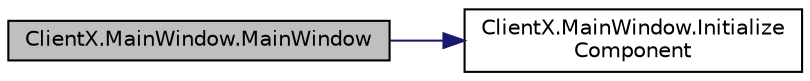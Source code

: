 digraph "ClientX.MainWindow.MainWindow"
{
 // INTERACTIVE_SVG=YES
 // LATEX_PDF_SIZE
  edge [fontname="Helvetica",fontsize="10",labelfontname="Helvetica",labelfontsize="10"];
  node [fontname="Helvetica",fontsize="10",shape=record];
  rankdir="LR";
  Node1 [label="ClientX.MainWindow.MainWindow",height=0.2,width=0.4,color="black", fillcolor="grey75", style="filled", fontcolor="black",tooltip="Inicjalizacja głównego okna aplikacji"];
  Node1 -> Node2 [color="midnightblue",fontsize="10",style="solid",fontname="Helvetica"];
  Node2 [label="ClientX.MainWindow.Initialize\lComponent",height=0.2,width=0.4,color="black", fillcolor="white", style="filled",URL="$class_client_x_1_1_main_window.html#af6dfa9098dda72800fb5aa689013c221",tooltip="InitializeComponent"];
}
